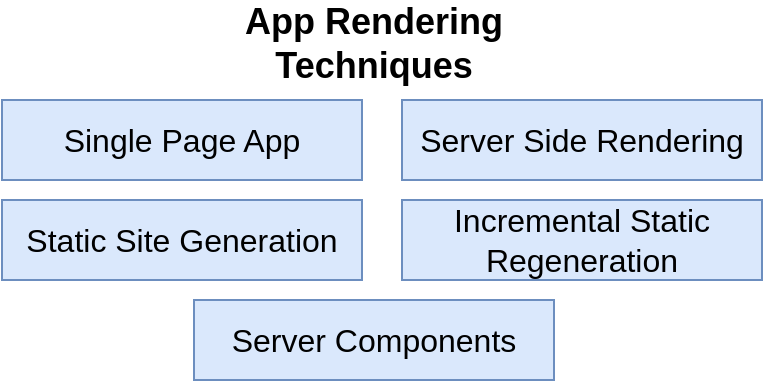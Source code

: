 <mxfile version="13.3.7" type="device" pages="4"><diagram id="OTqa_RlIahvK_q3wglHx" name="01 - blog"><mxGraphModel dx="454" dy="252" grid="1" gridSize="10" guides="1" tooltips="1" connect="1" arrows="1" fold="1" page="1" pageScale="1" pageWidth="1920" pageHeight="1200" math="0" shadow="0"><root><mxCell id="0"/><mxCell id="1" parent="0"/><mxCell id="hfN8w944sF6Dr2DXvKm4-1" value="Single Page App" style="rounded=0;whiteSpace=wrap;html=1;shadow=0;fontSize=16;align=center;fillColor=#dae8fc;strokeColor=#6c8ebf;fontStyle=0" vertex="1" parent="1"><mxGeometry x="780" y="480" width="180" height="40" as="geometry"/></mxCell><mxCell id="hfN8w944sF6Dr2DXvKm4-2" value="Server Side Rendering" style="rounded=0;whiteSpace=wrap;html=1;shadow=0;fontSize=16;align=center;fillColor=#dae8fc;strokeColor=#6c8ebf;fontStyle=0" vertex="1" parent="1"><mxGeometry x="980" y="480" width="180" height="40" as="geometry"/></mxCell><mxCell id="hfN8w944sF6Dr2DXvKm4-3" value="Static Site Generation" style="rounded=0;whiteSpace=wrap;html=1;shadow=0;fontSize=16;align=center;fillColor=#dae8fc;strokeColor=#6c8ebf;fontStyle=0" vertex="1" parent="1"><mxGeometry x="780" y="530" width="180" height="40" as="geometry"/></mxCell><mxCell id="hfN8w944sF6Dr2DXvKm4-4" value="Incremental Static Regeneration" style="rounded=0;whiteSpace=wrap;html=1;shadow=0;fontSize=16;align=center;fillColor=#dae8fc;strokeColor=#6c8ebf;fontStyle=0" vertex="1" parent="1"><mxGeometry x="980" y="530" width="180" height="40" as="geometry"/></mxCell><mxCell id="hfN8w944sF6Dr2DXvKm4-5" value="Server Components" style="rounded=0;whiteSpace=wrap;html=1;shadow=0;fontSize=16;align=center;fillColor=#dae8fc;strokeColor=#6c8ebf;fontStyle=0" vertex="1" parent="1"><mxGeometry x="876" y="580" width="180" height="40" as="geometry"/></mxCell><mxCell id="hfN8w944sF6Dr2DXvKm4-6" value="App Rendering Techniques" style="text;html=1;strokeColor=none;fillColor=none;align=center;verticalAlign=middle;whiteSpace=wrap;rounded=0;shadow=0;fontSize=18;fontStyle=1" vertex="1" parent="1"><mxGeometry x="891" y="437" width="150" height="30" as="geometry"/></mxCell></root></mxGraphModel></diagram><diagram id="X8y4ZNgn5ROLQlHm05jt" name="02 - sample"><mxGraphModel dx="629" dy="349" grid="1" gridSize="10" guides="1" tooltips="1" connect="1" arrows="1" fold="1" page="1" pageScale="1" pageWidth="1920" pageHeight="1200" math="0" shadow="0"><root><mxCell id="lNn9S2nJ3NZZqSN51Nww-0"/><mxCell id="lNn9S2nJ3NZZqSN51Nww-1" parent="lNn9S2nJ3NZZqSN51Nww-0"/><mxCell id="lNn9S2nJ3NZZqSN51Nww-2" value="" style="strokeWidth=1;shadow=0;dashed=0;align=center;html=1;shape=mxgraph.mockup.containers.browserWindow;rSize=0;strokeColor=#666666;strokeColor2=#008cff;strokeColor3=#c4c4c4;mainText=,;recursiveResize=0;" vertex="1" parent="lNn9S2nJ3NZZqSN51Nww-1"><mxGeometry x="790" y="410" width="280" height="310" as="geometry"/></mxCell><mxCell id="lNn9S2nJ3NZZqSN51Nww-3" value="Page 1" style="strokeWidth=1;shadow=0;dashed=0;align=center;html=1;shape=mxgraph.mockup.containers.anchor;fontSize=17;fontColor=#666666;align=left;" vertex="1" parent="lNn9S2nJ3NZZqSN51Nww-2"><mxGeometry x="60" y="12" width="110" height="26" as="geometry"/></mxCell><mxCell id="lNn9S2nJ3NZZqSN51Nww-4" value="" style="strokeWidth=1;shadow=0;dashed=0;align=center;html=1;shape=mxgraph.mockup.containers.anchor;rSize=0;fontSize=17;fontColor=#666666;align=left;" vertex="1" parent="lNn9S2nJ3NZZqSN51Nww-2"><mxGeometry x="130" y="60" width="250" height="26" as="geometry"/></mxCell><mxCell id="lNn9S2nJ3NZZqSN51Nww-8" value="blogs.com" style="text;html=1;strokeColor=none;fillColor=none;align=left;verticalAlign=middle;whiteSpace=wrap;rounded=0;" vertex="1" parent="lNn9S2nJ3NZZqSN51Nww-2"><mxGeometry x="130" y="63" width="120" height="20" as="geometry"/></mxCell><mxCell id="lNn9S2nJ3NZZqSN51Nww-10" value="" style="rounded=0;whiteSpace=wrap;html=1;align=left;" vertex="1" parent="lNn9S2nJ3NZZqSN51Nww-2"><mxGeometry x="10" y="125" width="240" height="35" as="geometry"/></mxCell><mxCell id="lNn9S2nJ3NZZqSN51Nww-12" value="" style="rounded=0;whiteSpace=wrap;html=1;align=left;" vertex="1" parent="lNn9S2nJ3NZZqSN51Nww-2"><mxGeometry x="10" y="173" width="240" height="35" as="geometry"/></mxCell><mxCell id="lNn9S2nJ3NZZqSN51Nww-13" value="My Blog Post" style="text;html=1;strokeColor=none;fillColor=none;align=left;verticalAlign=middle;whiteSpace=wrap;rounded=0;" vertex="1" parent="lNn9S2nJ3NZZqSN51Nww-2"><mxGeometry x="20" y="133" width="100" height="20" as="geometry"/></mxCell><mxCell id="lNn9S2nJ3NZZqSN51Nww-14" value="Day At the Beach" style="text;html=1;strokeColor=none;fillColor=none;align=left;verticalAlign=middle;whiteSpace=wrap;rounded=0;" vertex="1" parent="lNn9S2nJ3NZZqSN51Nww-2"><mxGeometry x="20" y="180" width="100" height="20" as="geometry"/></mxCell><mxCell id="lNn9S2nJ3NZZqSN51Nww-15" value="" style="rounded=0;whiteSpace=wrap;html=1;align=left;" vertex="1" parent="lNn9S2nJ3NZZqSN51Nww-2"><mxGeometry x="10" y="220" width="240" height="35" as="geometry"/></mxCell><mxCell id="lNn9S2nJ3NZZqSN51Nww-16" value="Forest Hike" style="text;html=1;strokeColor=none;fillColor=none;align=left;verticalAlign=middle;whiteSpace=wrap;rounded=0;" vertex="1" parent="lNn9S2nJ3NZZqSN51Nww-2"><mxGeometry x="20" y="227" width="100" height="20" as="geometry"/></mxCell><mxCell id="lNn9S2nJ3NZZqSN51Nww-17" value="Go &amp;gt;" style="text;html=1;strokeColor=none;fillColor=none;align=center;verticalAlign=middle;whiteSpace=wrap;rounded=0;" vertex="1" parent="lNn9S2nJ3NZZqSN51Nww-2"><mxGeometry x="210" y="133" width="40" height="20" as="geometry"/></mxCell><mxCell id="lNn9S2nJ3NZZqSN51Nww-18" value="Go &amp;gt;" style="text;html=1;strokeColor=none;fillColor=none;align=center;verticalAlign=middle;whiteSpace=wrap;rounded=0;" vertex="1" parent="lNn9S2nJ3NZZqSN51Nww-2"><mxGeometry x="210" y="180.5" width="40" height="20" as="geometry"/></mxCell><mxCell id="lNn9S2nJ3NZZqSN51Nww-19" value="Go &amp;gt;" style="text;html=1;strokeColor=none;fillColor=none;align=center;verticalAlign=middle;whiteSpace=wrap;rounded=0;" vertex="1" parent="lNn9S2nJ3NZZqSN51Nww-2"><mxGeometry x="210" y="227.5" width="40" height="20" as="geometry"/></mxCell><mxCell id="lNn9S2nJ3NZZqSN51Nww-5" value="" style="strokeWidth=1;shadow=0;dashed=0;align=center;html=1;shape=mxgraph.mockup.containers.browserWindow;rSize=0;strokeColor=#666666;strokeColor2=#008cff;strokeColor3=#c4c4c4;mainText=,;recursiveResize=0;" vertex="1" parent="lNn9S2nJ3NZZqSN51Nww-1"><mxGeometry x="1110" y="410" width="280" height="310" as="geometry"/></mxCell><mxCell id="lNn9S2nJ3NZZqSN51Nww-6" value="Page 1" style="strokeWidth=1;shadow=0;dashed=0;align=center;html=1;shape=mxgraph.mockup.containers.anchor;fontSize=17;fontColor=#666666;align=left;" vertex="1" parent="lNn9S2nJ3NZZqSN51Nww-5"><mxGeometry x="60" y="12" width="110" height="26" as="geometry"/></mxCell><mxCell id="lNn9S2nJ3NZZqSN51Nww-7" value="" style="strokeWidth=1;shadow=0;dashed=0;align=center;html=1;shape=mxgraph.mockup.containers.anchor;rSize=0;fontSize=17;fontColor=#666666;align=left;" vertex="1" parent="lNn9S2nJ3NZZqSN51Nww-5"><mxGeometry x="130" y="60" width="250" height="26" as="geometry"/></mxCell><mxCell id="lNn9S2nJ3NZZqSN51Nww-9" value="blogs.com/33" style="text;html=1;strokeColor=none;fillColor=none;align=left;verticalAlign=middle;whiteSpace=wrap;rounded=0;" vertex="1" parent="lNn9S2nJ3NZZqSN51Nww-5"><mxGeometry x="130" y="63" width="120" height="20" as="geometry"/></mxCell><mxCell id="lNn9S2nJ3NZZqSN51Nww-20" value="Day At the Beach" style="text;html=1;strokeColor=none;fillColor=none;align=left;verticalAlign=middle;whiteSpace=wrap;rounded=0;fontStyle=1;fontSize=17;" vertex="1" parent="lNn9S2nJ3NZZqSN51Nww-5"><mxGeometry x="10" y="120" width="150" height="20" as="geometry"/></mxCell><mxCell id="lNn9S2nJ3NZZqSN51Nww-21" value="&lt;span style=&quot;font-family: &amp;quot;open sans&amp;quot;, arial, sans-serif; font-size: 6px; background-color: rgb(255, 255, 255);&quot;&gt;Lorem ipsum dolor sit amet, consectetur adipiscing elit. Vivamus sed est ut sem mattis ornare id eu nisi. Mauris tortor diam, euismod ut commodo ut, accumsan vitae felis. Maecenas finibus non leo sed consectetur. Pellentesque et accumsan lacus, ac rutrum nunc. Fusce posuere iaculis orci posuere posuere. Suspendisse fringilla dapibus sapien vitae euismod. Sed purus mi, dignissim quis consequat sit amet, lacinia in justo.&lt;/span&gt;" style="text;html=1;strokeColor=none;fillColor=none;align=left;verticalAlign=middle;whiteSpace=wrap;rounded=0;fontStyle=0;fontSize=6;" vertex="1" parent="lNn9S2nJ3NZZqSN51Nww-5"><mxGeometry x="10" y="150" width="160" height="80" as="geometry"/></mxCell><mxCell id="lNn9S2nJ3NZZqSN51Nww-22" value="API Server" style="rounded=0;whiteSpace=wrap;html=1;fontSize=18;align=center;fillColor=#e1d5e7;strokeColor=#9673a6;fontStyle=1" vertex="1" parent="lNn9S2nJ3NZZqSN51Nww-1"><mxGeometry x="1500" y="470" width="140" height="50" as="geometry"/></mxCell><mxCell id="lNn9S2nJ3NZZqSN51Nww-23" value="" style="rounded=0;whiteSpace=wrap;html=1;fontSize=18;align=center;fillColor=#e1d5e7;strokeColor=#9673a6;fontStyle=1" vertex="1" parent="lNn9S2nJ3NZZqSN51Nww-1"><mxGeometry x="1500" y="520" width="140" height="160" as="geometry"/></mxCell><mxCell id="lNn9S2nJ3NZZqSN51Nww-24" value="blog post" style="rounded=0;whiteSpace=wrap;html=1;fontSize=18;align=center;fillColor=#f5f5f5;strokeColor=#666666;fontColor=#333333;" vertex="1" parent="lNn9S2nJ3NZZqSN51Nww-1"><mxGeometry x="1510" y="531" width="120" height="39" as="geometry"/></mxCell><mxCell id="lNn9S2nJ3NZZqSN51Nww-25" value="&lt;span&gt;blog post&lt;/span&gt;" style="rounded=0;whiteSpace=wrap;html=1;fontSize=18;align=center;fillColor=#f5f5f5;strokeColor=#666666;fontColor=#333333;" vertex="1" parent="lNn9S2nJ3NZZqSN51Nww-1"><mxGeometry x="1510" y="581" width="120" height="39" as="geometry"/></mxCell><mxCell id="lNn9S2nJ3NZZqSN51Nww-26" value="&lt;span&gt;blog post&lt;/span&gt;" style="rounded=0;whiteSpace=wrap;html=1;fontSize=18;align=center;fillColor=#f5f5f5;strokeColor=#666666;fontColor=#333333;" vertex="1" parent="lNn9S2nJ3NZZqSN51Nww-1"><mxGeometry x="1510" y="630" width="120" height="39" as="geometry"/></mxCell></root></mxGraphModel></diagram><diagram id="gK0C17pQXMxlN3DNlXHC" name="03 - spa"><mxGraphModel dx="686" dy="380" grid="1" gridSize="10" guides="1" tooltips="1" connect="1" arrows="1" fold="1" page="1" pageScale="1" pageWidth="1920" pageHeight="1200" math="0" shadow="0"><root><mxCell id="_3HVQom4rwtnWFOOTLkK-0"/><mxCell id="_3HVQom4rwtnWFOOTLkK-1" parent="_3HVQom4rwtnWFOOTLkK-0"/><mxCell id="uFb1Rld1dVLMMxVJRMxe-0" value="Single Page App" style="rounded=0;whiteSpace=wrap;html=1;shadow=0;fontSize=16;align=center;fillColor=#dae8fc;strokeColor=#6c8ebf;fontStyle=1" vertex="1" parent="_3HVQom4rwtnWFOOTLkK-1"><mxGeometry x="940" y="330" width="340" height="30" as="geometry"/></mxCell><mxCell id="uFb1Rld1dVLMMxVJRMxe-11" value="" style="strokeWidth=1;shadow=0;dashed=0;align=center;html=1;shape=mxgraph.mockup.containers.browserWindow;rSize=0;strokeColor=#666666;strokeColor2=#008cff;strokeColor3=#c4c4c4;mainText=,;recursiveResize=0;fontSize=18;" vertex="1" parent="_3HVQom4rwtnWFOOTLkK-1"><mxGeometry x="850" y="370" width="260" height="280" as="geometry"/></mxCell><mxCell id="uFb1Rld1dVLMMxVJRMxe-12" value="Page 1" style="strokeWidth=1;shadow=0;dashed=0;align=center;html=1;shape=mxgraph.mockup.containers.anchor;fontSize=17;fontColor=#666666;align=left;" vertex="1" parent="uFb1Rld1dVLMMxVJRMxe-11"><mxGeometry x="60" y="12" width="110" height="26" as="geometry"/></mxCell><mxCell id="uFb1Rld1dVLMMxVJRMxe-13" value="blog.com" style="strokeWidth=1;shadow=0;dashed=0;align=center;html=1;shape=mxgraph.mockup.containers.anchor;rSize=0;fontSize=17;fontColor=#666666;align=left;" vertex="1" parent="uFb1Rld1dVLMMxVJRMxe-11"><mxGeometry x="130" y="60" width="250" height="26" as="geometry"/></mxCell><mxCell id="uFb1Rld1dVLMMxVJRMxe-14" value="Server" style="rounded=0;whiteSpace=wrap;html=1;fontSize=18;align=center;fillColor=#d5e8d4;strokeColor=#82b366;" vertex="1" parent="_3HVQom4rwtnWFOOTLkK-1"><mxGeometry x="1160" y="370" width="160" height="32" as="geometry"/></mxCell><mxCell id="uFb1Rld1dVLMMxVJRMxe-15" value="" style="rounded=0;whiteSpace=wrap;html=1;fontSize=18;align=center;fillColor=#d5e8d4;strokeColor=#82b366;" vertex="1" parent="_3HVQom4rwtnWFOOTLkK-1"><mxGeometry x="1160" y="402" width="160" height="108" as="geometry"/></mxCell><mxCell id="uFb1Rld1dVLMMxVJRMxe-16" value="index.html" style="rounded=0;whiteSpace=wrap;html=1;fontSize=18;align=center;" vertex="1" parent="_3HVQom4rwtnWFOOTLkK-1"><mxGeometry x="1180" y="410" width="120" height="40" as="geometry"/></mxCell><mxCell id="uFb1Rld1dVLMMxVJRMxe-17" value="bundle.js" style="rounded=0;whiteSpace=wrap;html=1;fontSize=18;align=center;" vertex="1" parent="_3HVQom4rwtnWFOOTLkK-1"><mxGeometry x="1180" y="460" width="120" height="40" as="geometry"/></mxCell><mxCell id="uFb1Rld1dVLMMxVJRMxe-18" value="API Server" style="rounded=0;whiteSpace=wrap;html=1;fontSize=18;align=center;fillColor=#e1d5e7;strokeColor=#9673a6;" vertex="1" parent="_3HVQom4rwtnWFOOTLkK-1"><mxGeometry x="1160" y="530" width="160" height="32" as="geometry"/></mxCell><mxCell id="uFb1Rld1dVLMMxVJRMxe-19" value="" style="rounded=0;whiteSpace=wrap;html=1;fontSize=18;align=center;fillColor=#e1d5e7;strokeColor=#9673a6;" vertex="1" parent="_3HVQom4rwtnWFOOTLkK-1"><mxGeometry x="1160" y="562" width="160" height="108" as="geometry"/></mxCell><mxCell id="uFb1Rld1dVLMMxVJRMxe-20" value="blog" style="rounded=0;whiteSpace=wrap;html=1;fontSize=18;align=center;" vertex="1" parent="_3HVQom4rwtnWFOOTLkK-1"><mxGeometry x="1180" y="570" width="120" height="40" as="geometry"/></mxCell><mxCell id="uFb1Rld1dVLMMxVJRMxe-21" value="blog" style="rounded=0;whiteSpace=wrap;html=1;fontSize=18;align=center;" vertex="1" parent="_3HVQom4rwtnWFOOTLkK-1"><mxGeometry x="1180" y="620" width="120" height="40" as="geometry"/></mxCell></root></mxGraphModel></diagram><diagram name="04 - ssr" id="ZDoU1_PY8SkrxGFxgJcL"><mxGraphModel dx="618" dy="343" grid="1" gridSize="10" guides="1" tooltips="1" connect="1" arrows="1" fold="1" page="1" pageScale="1" pageWidth="1920" pageHeight="1200" math="0" shadow="0"><root><mxCell id="5MiApFquSVDRBwnVv5pK-0"/><mxCell id="5MiApFquSVDRBwnVv5pK-1" parent="5MiApFquSVDRBwnVv5pK-0"/><mxCell id="5MiApFquSVDRBwnVv5pK-2" value="Server Side Rendering" style="rounded=0;whiteSpace=wrap;html=1;shadow=0;fontSize=16;align=center;fillColor=#dae8fc;strokeColor=#6c8ebf;fontStyle=1" vertex="1" parent="5MiApFquSVDRBwnVv5pK-1"><mxGeometry x="940" y="330" width="340" height="30" as="geometry"/></mxCell><mxCell id="5MiApFquSVDRBwnVv5pK-3" value="" style="strokeWidth=1;shadow=0;dashed=0;align=center;html=1;shape=mxgraph.mockup.containers.browserWindow;rSize=0;strokeColor=#666666;strokeColor2=#008cff;strokeColor3=#c4c4c4;mainText=,;recursiveResize=0;fontSize=18;" vertex="1" parent="5MiApFquSVDRBwnVv5pK-1"><mxGeometry x="850" y="370" width="260" height="280" as="geometry"/></mxCell><mxCell id="5MiApFquSVDRBwnVv5pK-4" value="Page 1" style="strokeWidth=1;shadow=0;dashed=0;align=center;html=1;shape=mxgraph.mockup.containers.anchor;fontSize=17;fontColor=#666666;align=left;" vertex="1" parent="5MiApFquSVDRBwnVv5pK-3"><mxGeometry x="60" y="12" width="110" height="26" as="geometry"/></mxCell><mxCell id="5MiApFquSVDRBwnVv5pK-5" value="blog.com" style="strokeWidth=1;shadow=0;dashed=0;align=center;html=1;shape=mxgraph.mockup.containers.anchor;rSize=0;fontSize=17;fontColor=#666666;align=left;" vertex="1" parent="5MiApFquSVDRBwnVv5pK-3"><mxGeometry x="130" y="60" width="250" height="26" as="geometry"/></mxCell><mxCell id="5MiApFquSVDRBwnVv5pK-6" value="Server" style="rounded=0;whiteSpace=wrap;html=1;fontSize=18;align=center;fillColor=#d5e8d4;strokeColor=#82b366;" vertex="1" parent="5MiApFquSVDRBwnVv5pK-1"><mxGeometry x="1160" y="370" width="190" height="32" as="geometry"/></mxCell><mxCell id="5MiApFquSVDRBwnVv5pK-7" value="" style="rounded=0;whiteSpace=wrap;html=1;fontSize=18;align=center;fillColor=#d5e8d4;strokeColor=#82b366;" vertex="1" parent="5MiApFquSVDRBwnVv5pK-1"><mxGeometry x="1160" y="402" width="190" height="128" as="geometry"/></mxCell><mxCell id="5MiApFquSVDRBwnVv5pK-10" value="API Server" style="rounded=0;whiteSpace=wrap;html=1;fontSize=18;align=center;fillColor=#e1d5e7;strokeColor=#9673a6;" vertex="1" parent="5MiApFquSVDRBwnVv5pK-1"><mxGeometry x="1175" y="618" width="160" height="32" as="geometry"/></mxCell><mxCell id="5MiApFquSVDRBwnVv5pK-11" value="" style="rounded=0;whiteSpace=wrap;html=1;fontSize=18;align=center;fillColor=#e1d5e7;strokeColor=#9673a6;" vertex="1" parent="5MiApFquSVDRBwnVv5pK-1"><mxGeometry x="1175" y="540" width="160" height="78" as="geometry"/></mxCell><mxCell id="5MiApFquSVDRBwnVv5pK-12" value="blog" style="rounded=0;whiteSpace=wrap;html=1;fontSize=15;align=center;" vertex="1" parent="5MiApFquSVDRBwnVv5pK-1"><mxGeometry x="1205" y="552.5" width="100" height="23" as="geometry"/></mxCell><mxCell id="5MiApFquSVDRBwnVv5pK-13" value="blog" style="rounded=0;whiteSpace=wrap;html=1;fontSize=15;align=center;" vertex="1" parent="5MiApFquSVDRBwnVv5pK-1"><mxGeometry x="1205" y="582.5" width="100" height="23" as="geometry"/></mxCell><mxCell id="RsqCgiaex7SrV1LMnYrm-0" value="React" style="rounded=0;whiteSpace=wrap;html=1;fontSize=15;align=center;" vertex="1" parent="5MiApFquSVDRBwnVv5pK-1"><mxGeometry x="1170" y="410" width="80" height="35" as="geometry"/></mxCell><mxCell id="RsqCgiaex7SrV1LMnYrm-1" value="BlogList" style="rounded=0;whiteSpace=wrap;html=1;fontSize=15;align=center;" vertex="1" parent="5MiApFquSVDRBwnVv5pK-1"><mxGeometry x="1260" y="410" width="80" height="35" as="geometry"/></mxCell></root></mxGraphModel></diagram></mxfile>